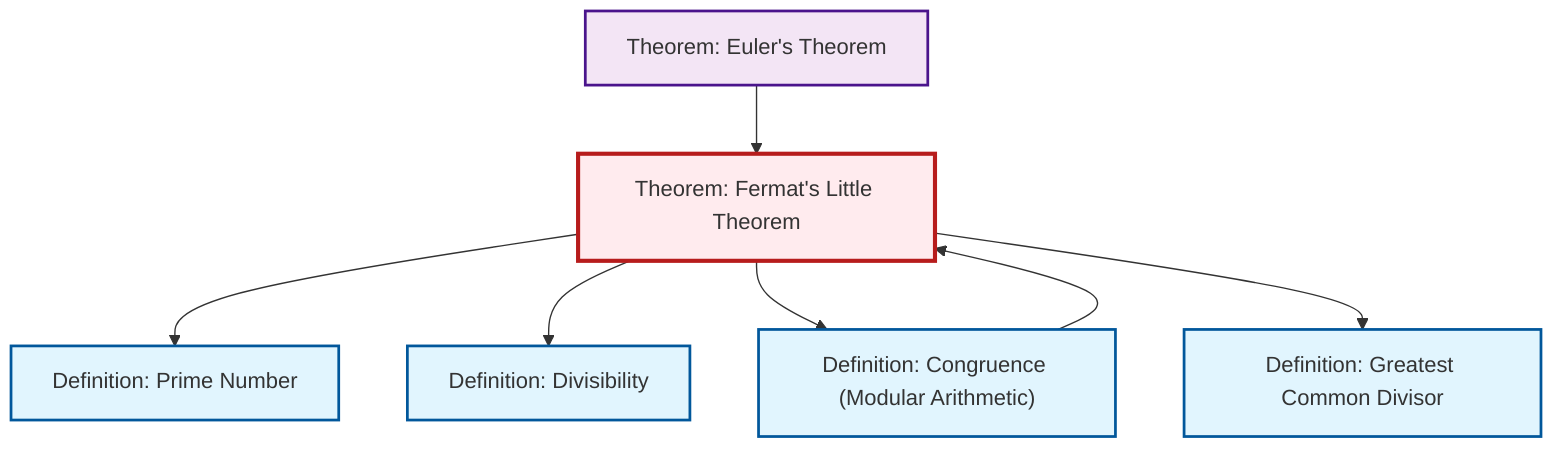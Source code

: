 graph TD
    classDef definition fill:#e1f5fe,stroke:#01579b,stroke-width:2px
    classDef theorem fill:#f3e5f5,stroke:#4a148c,stroke-width:2px
    classDef axiom fill:#fff3e0,stroke:#e65100,stroke-width:2px
    classDef example fill:#e8f5e9,stroke:#1b5e20,stroke-width:2px
    classDef current fill:#ffebee,stroke:#b71c1c,stroke-width:3px
    def-gcd["Definition: Greatest Common Divisor"]:::definition
    thm-euler["Theorem: Euler's Theorem"]:::theorem
    thm-fermat-little["Theorem: Fermat's Little Theorem"]:::theorem
    def-prime["Definition: Prime Number"]:::definition
    def-congruence["Definition: Congruence (Modular Arithmetic)"]:::definition
    def-divisibility["Definition: Divisibility"]:::definition
    thm-fermat-little --> def-prime
    thm-fermat-little --> def-divisibility
    thm-fermat-little --> def-congruence
    thm-fermat-little --> def-gcd
    def-congruence --> thm-fermat-little
    thm-euler --> thm-fermat-little
    class thm-fermat-little current
